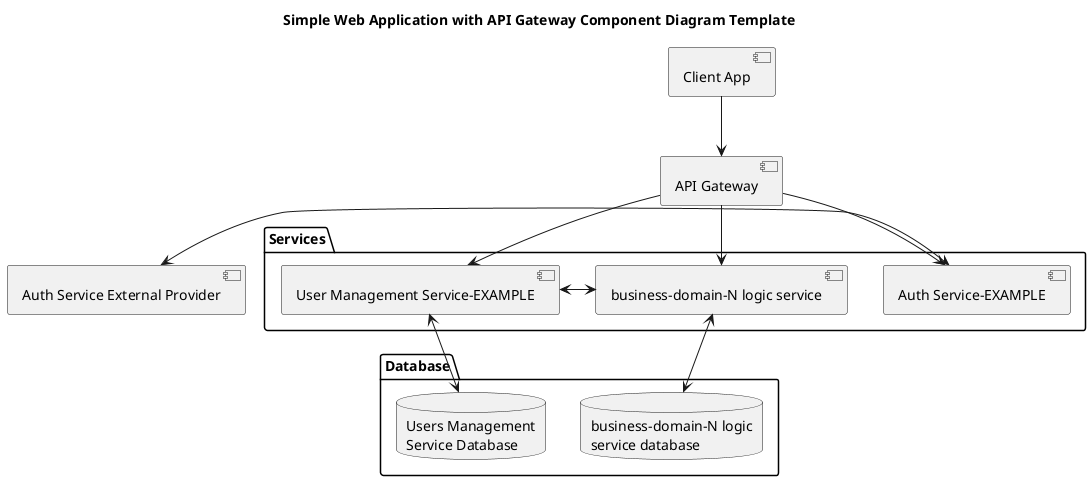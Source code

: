 @startuml SWAwithAPIGTW-CD-Template
title "Simple Web Application with API Gateway Component Diagram Template"

component [Client App] as client

component [API Gateway] as api_g

package "Services" as srvcs {
    component [Auth Service-EXAMPLE] as auth_s
    component [User Management Service-EXAMPLE] as users_mgmt_s 
    component [business-domain-N logic service] as b_domain_N_s
}

component [Auth Service External Provider] as auth_s_ext

package "Database" as dbs {
    database "Users Management\nService Database" as users_mgmt_s_db
    database "business-domain-N logic\nservice database" as b_domain_N_s_db
}

client -d-> api_g

api_g -d-> auth_s
api_g -d-> users_mgmt_s
api_g -d-> b_domain_N_s

auth_s <-l-> auth_s_ext
users_mgmt_s <-d-> users_mgmt_s_db
b_domain_N_s <-d-> b_domain_N_s_db

users_mgmt_s <-r-> b_domain_N_s

@enduml